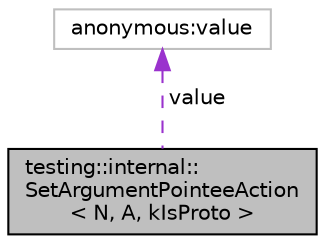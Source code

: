 digraph "testing::internal::SetArgumentPointeeAction&lt; N, A, kIsProto &gt;"
{
  edge [fontname="Helvetica",fontsize="10",labelfontname="Helvetica",labelfontsize="10"];
  node [fontname="Helvetica",fontsize="10",shape=record];
  Node1 [label="testing::internal::\lSetArgumentPointeeAction\l\< N, A, kIsProto \>",height=0.2,width=0.4,color="black", fillcolor="grey75", style="filled", fontcolor="black"];
  Node2 -> Node1 [dir="back",color="darkorchid3",fontsize="10",style="dashed",label=" value" ,fontname="Helvetica"];
  Node2 [label="anonymous:value",height=0.2,width=0.4,color="grey75", fillcolor="white", style="filled"];
}
